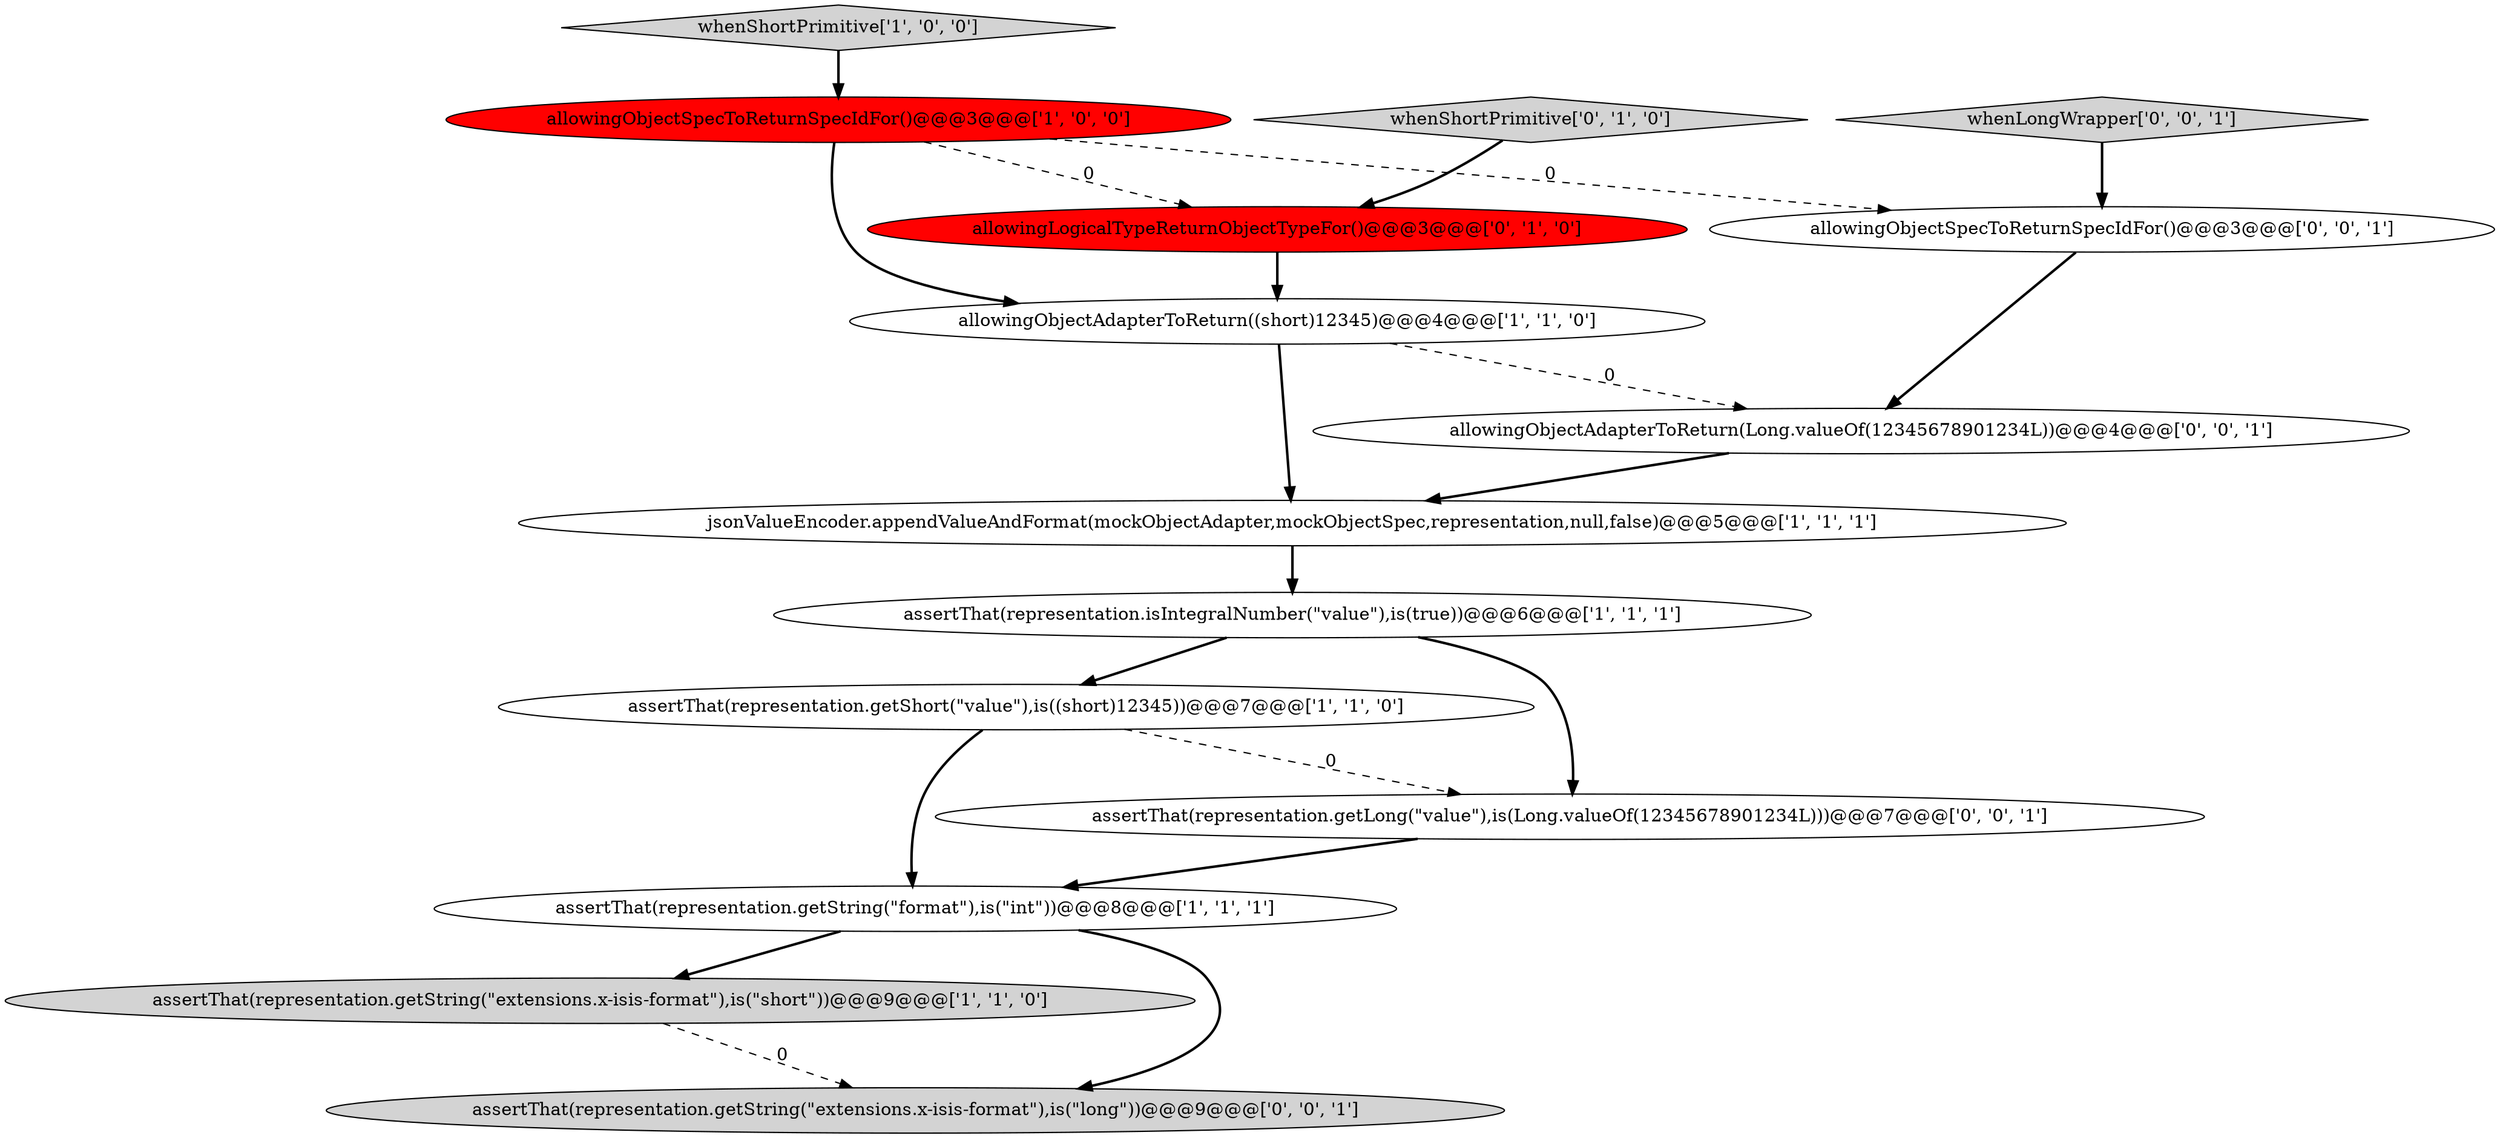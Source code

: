 digraph {
12 [style = filled, label = "whenLongWrapper['0', '0', '1']", fillcolor = lightgray, shape = diamond image = "AAA0AAABBB3BBB"];
6 [style = filled, label = "assertThat(representation.getString(\"extensions.x-isis-format\"),is(\"short\"))@@@9@@@['1', '1', '0']", fillcolor = lightgray, shape = ellipse image = "AAA0AAABBB1BBB"];
2 [style = filled, label = "allowingObjectAdapterToReturn((short)12345)@@@4@@@['1', '1', '0']", fillcolor = white, shape = ellipse image = "AAA0AAABBB1BBB"];
0 [style = filled, label = "allowingObjectSpecToReturnSpecIdFor()@@@3@@@['1', '0', '0']", fillcolor = red, shape = ellipse image = "AAA1AAABBB1BBB"];
4 [style = filled, label = "assertThat(representation.getString(\"format\"),is(\"int\"))@@@8@@@['1', '1', '1']", fillcolor = white, shape = ellipse image = "AAA0AAABBB1BBB"];
7 [style = filled, label = "jsonValueEncoder.appendValueAndFormat(mockObjectAdapter,mockObjectSpec,representation,null,false)@@@5@@@['1', '1', '1']", fillcolor = white, shape = ellipse image = "AAA0AAABBB1BBB"];
8 [style = filled, label = "whenShortPrimitive['0', '1', '0']", fillcolor = lightgray, shape = diamond image = "AAA0AAABBB2BBB"];
1 [style = filled, label = "assertThat(representation.isIntegralNumber(\"value\"),is(true))@@@6@@@['1', '1', '1']", fillcolor = white, shape = ellipse image = "AAA0AAABBB1BBB"];
9 [style = filled, label = "allowingLogicalTypeReturnObjectTypeFor()@@@3@@@['0', '1', '0']", fillcolor = red, shape = ellipse image = "AAA1AAABBB2BBB"];
10 [style = filled, label = "assertThat(representation.getString(\"extensions.x-isis-format\"),is(\"long\"))@@@9@@@['0', '0', '1']", fillcolor = lightgray, shape = ellipse image = "AAA0AAABBB3BBB"];
3 [style = filled, label = "assertThat(representation.getShort(\"value\"),is((short)12345))@@@7@@@['1', '1', '0']", fillcolor = white, shape = ellipse image = "AAA0AAABBB1BBB"];
13 [style = filled, label = "assertThat(representation.getLong(\"value\"),is(Long.valueOf(12345678901234L)))@@@7@@@['0', '0', '1']", fillcolor = white, shape = ellipse image = "AAA0AAABBB3BBB"];
14 [style = filled, label = "allowingObjectSpecToReturnSpecIdFor()@@@3@@@['0', '0', '1']", fillcolor = white, shape = ellipse image = "AAA0AAABBB3BBB"];
11 [style = filled, label = "allowingObjectAdapterToReturn(Long.valueOf(12345678901234L))@@@4@@@['0', '0', '1']", fillcolor = white, shape = ellipse image = "AAA0AAABBB3BBB"];
5 [style = filled, label = "whenShortPrimitive['1', '0', '0']", fillcolor = lightgray, shape = diamond image = "AAA0AAABBB1BBB"];
1->3 [style = bold, label=""];
0->14 [style = dashed, label="0"];
4->10 [style = bold, label=""];
12->14 [style = bold, label=""];
2->11 [style = dashed, label="0"];
6->10 [style = dashed, label="0"];
7->1 [style = bold, label=""];
2->7 [style = bold, label=""];
0->9 [style = dashed, label="0"];
5->0 [style = bold, label=""];
3->13 [style = dashed, label="0"];
4->6 [style = bold, label=""];
3->4 [style = bold, label=""];
9->2 [style = bold, label=""];
14->11 [style = bold, label=""];
1->13 [style = bold, label=""];
11->7 [style = bold, label=""];
0->2 [style = bold, label=""];
8->9 [style = bold, label=""];
13->4 [style = bold, label=""];
}
